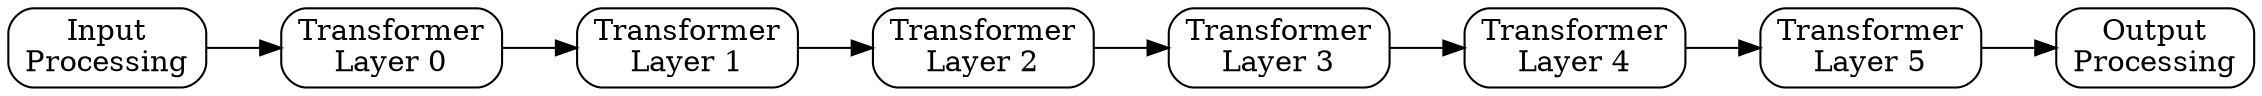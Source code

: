digraph ESM2_Hypergraph_Simplified {
  rankdir=LR;
  node [shape=box, style=rounded];

  "layer_-1" [label="Input\nProcessing"];
  "layer_0" [label="Transformer\nLayer 0"];
  "layer_1" [label="Transformer\nLayer 1"];
  "layer_2" [label="Transformer\nLayer 2"];
  "layer_3" [label="Transformer\nLayer 3"];
  "layer_4" [label="Transformer\nLayer 4"];
  "layer_5" [label="Transformer\nLayer 5"];
  "layer_6" [label="Output\nProcessing"];
  "layer_-1" -> "layer_0";
  "layer_0" -> "layer_1";
  "layer_1" -> "layer_2";
  "layer_2" -> "layer_3";
  "layer_3" -> "layer_4";
  "layer_4" -> "layer_5";
  "layer_5" -> "layer_6";
}